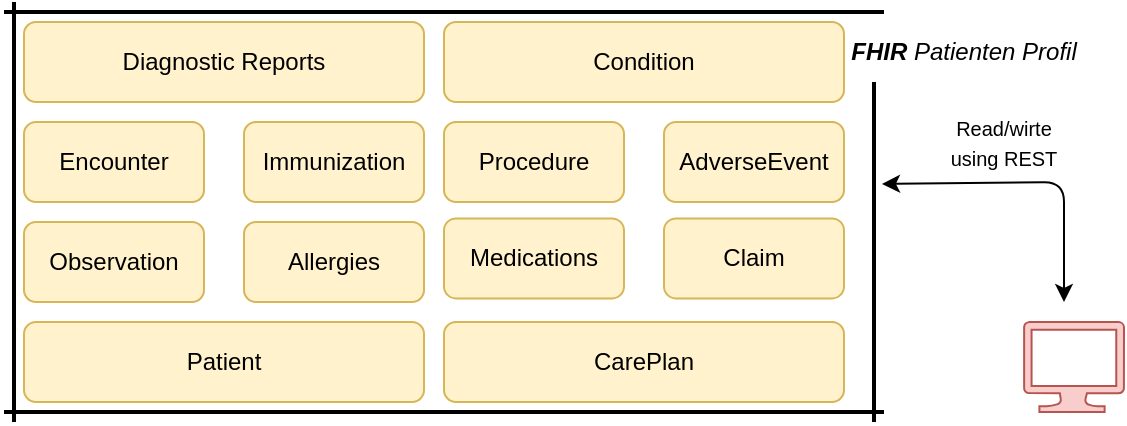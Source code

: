 <mxfile version="14.1.1" type="github">
  <diagram id="vKARxAbjLVexTtq7-mZn" name="Page-1">
    <mxGraphModel dx="485" dy="556" grid="1" gridSize="10" guides="1" tooltips="1" connect="1" arrows="1" fold="1" page="1" pageScale="1" pageWidth="827" pageHeight="1169" math="0" shadow="0">
      <root>
        <mxCell id="0" />
        <mxCell id="1" parent="0" />
        <mxCell id="ZwWkG_DAqcvmQ9jbDbZS-1" value="Diagnostic Reports" style="rounded=1;whiteSpace=wrap;html=1;fillColor=#fff2cc;strokeColor=#d6b656;" parent="1" vertex="1">
          <mxGeometry x="40" y="40" width="200" height="40" as="geometry" />
        </mxCell>
        <mxCell id="ZwWkG_DAqcvmQ9jbDbZS-2" value="Condition" style="rounded=1;whiteSpace=wrap;html=1;fillColor=#fff2cc;strokeColor=#d6b656;" parent="1" vertex="1">
          <mxGeometry x="250" y="40" width="200" height="40" as="geometry" />
        </mxCell>
        <mxCell id="ZwWkG_DAqcvmQ9jbDbZS-3" value="Encounter" style="rounded=1;whiteSpace=wrap;html=1;fillColor=#fff2cc;strokeColor=#d6b656;" parent="1" vertex="1">
          <mxGeometry x="40" y="90" width="90" height="40" as="geometry" />
        </mxCell>
        <mxCell id="ZwWkG_DAqcvmQ9jbDbZS-4" value="Procedure" style="rounded=1;whiteSpace=wrap;html=1;fillColor=#fff2cc;strokeColor=#d6b656;" parent="1" vertex="1">
          <mxGeometry x="250" y="90" width="90" height="40" as="geometry" />
        </mxCell>
        <mxCell id="ZwWkG_DAqcvmQ9jbDbZS-5" value="AdverseEvent" style="rounded=1;whiteSpace=wrap;html=1;fillColor=#fff2cc;strokeColor=#d6b656;" parent="1" vertex="1">
          <mxGeometry x="360" y="90" width="90" height="40" as="geometry" />
        </mxCell>
        <mxCell id="ZwWkG_DAqcvmQ9jbDbZS-6" value="Observation" style="rounded=1;whiteSpace=wrap;html=1;fillColor=#fff2cc;strokeColor=#d6b656;" parent="1" vertex="1">
          <mxGeometry x="40" y="140" width="90" height="40" as="geometry" />
        </mxCell>
        <mxCell id="ZwWkG_DAqcvmQ9jbDbZS-7" value="Allergies" style="rounded=1;whiteSpace=wrap;html=1;fillColor=#fff2cc;strokeColor=#d6b656;" parent="1" vertex="1">
          <mxGeometry x="150" y="140" width="90" height="40" as="geometry" />
        </mxCell>
        <mxCell id="ZwWkG_DAqcvmQ9jbDbZS-8" value="Medications" style="rounded=1;whiteSpace=wrap;html=1;fillColor=#fff2cc;strokeColor=#d6b656;" parent="1" vertex="1">
          <mxGeometry x="250" y="138.2" width="90" height="40" as="geometry" />
        </mxCell>
        <mxCell id="ZwWkG_DAqcvmQ9jbDbZS-9" value="Patient" style="rounded=1;whiteSpace=wrap;html=1;fillColor=#fff2cc;strokeColor=#d6b656;" parent="1" vertex="1">
          <mxGeometry x="40" y="190" width="200" height="40" as="geometry" />
        </mxCell>
        <mxCell id="ZwWkG_DAqcvmQ9jbDbZS-10" value="CarePlan" style="rounded=1;whiteSpace=wrap;html=1;fillColor=#fff2cc;strokeColor=#d6b656;" parent="1" vertex="1">
          <mxGeometry x="250" y="190" width="200" height="40" as="geometry" />
        </mxCell>
        <mxCell id="ZwWkG_DAqcvmQ9jbDbZS-12" value="" style="line;strokeWidth=2;direction=south;html=1;" parent="1" vertex="1">
          <mxGeometry x="30" y="30" width="10" height="210" as="geometry" />
        </mxCell>
        <mxCell id="ZwWkG_DAqcvmQ9jbDbZS-14" value="" style="line;strokeWidth=2;direction=south;html=1;" parent="1" vertex="1">
          <mxGeometry x="460" y="70" width="10" height="170" as="geometry" />
        </mxCell>
        <mxCell id="ZwWkG_DAqcvmQ9jbDbZS-15" value="" style="line;strokeWidth=2;html=1;" parent="1" vertex="1">
          <mxGeometry x="30" y="30" width="440" height="10" as="geometry" />
        </mxCell>
        <mxCell id="ZwWkG_DAqcvmQ9jbDbZS-16" value="" style="line;strokeWidth=2;html=1;" parent="1" vertex="1">
          <mxGeometry x="30" y="230" width="440" height="10" as="geometry" />
        </mxCell>
        <mxCell id="ZwWkG_DAqcvmQ9jbDbZS-18" value="&lt;i&gt;&lt;b&gt;FHIR&lt;/b&gt; Patienten Profil&lt;/i&gt;" style="text;html=1;strokeColor=none;fillColor=none;align=center;verticalAlign=middle;whiteSpace=wrap;rounded=0;" parent="1" vertex="1">
          <mxGeometry x="440" y="30" width="140" height="50" as="geometry" />
        </mxCell>
        <mxCell id="ZwWkG_DAqcvmQ9jbDbZS-20" value="" style="endArrow=classic;startArrow=classic;html=1;exitX=0.3;exitY=0.1;exitDx=0;exitDy=0;exitPerimeter=0;" parent="1" source="ZwWkG_DAqcvmQ9jbDbZS-14" edge="1">
          <mxGeometry width="50" height="50" relative="1" as="geometry">
            <mxPoint x="469" y="160" as="sourcePoint" />
            <mxPoint x="560" y="180" as="targetPoint" />
            <Array as="points">
              <mxPoint x="560" y="120" />
            </Array>
          </mxGeometry>
        </mxCell>
        <mxCell id="ZwWkG_DAqcvmQ9jbDbZS-29" value="&lt;font style=&quot;font-size: 10px&quot;&gt;Read/wirte&lt;br&gt;using REST&lt;br&gt;&lt;/font&gt;" style="text;html=1;strokeColor=none;fillColor=none;align=center;verticalAlign=middle;whiteSpace=wrap;rounded=0;" parent="1" vertex="1">
          <mxGeometry x="480" y="100" width="100" as="geometry" />
        </mxCell>
        <mxCell id="EBEgYYdUMe3ZlOHBspKI-1" value="Immunization" style="rounded=1;whiteSpace=wrap;html=1;fillColor=#fff2cc;strokeColor=#d6b656;" vertex="1" parent="1">
          <mxGeometry x="150" y="90" width="90" height="40" as="geometry" />
        </mxCell>
        <mxCell id="EBEgYYdUMe3ZlOHBspKI-2" value="Claim" style="rounded=1;whiteSpace=wrap;html=1;fillColor=#fff2cc;strokeColor=#d6b656;" vertex="1" parent="1">
          <mxGeometry x="360" y="138.2" width="90" height="40" as="geometry" />
        </mxCell>
        <mxCell id="EBEgYYdUMe3ZlOHBspKI-3" value="" style="verticalLabelPosition=bottom;html=1;verticalAlign=top;align=center;strokeColor=#b85450;fillColor=#f8cecc;shape=mxgraph.azure.computer;pointerEvents=1;" vertex="1" parent="1">
          <mxGeometry x="540" y="190" width="50" height="45" as="geometry" />
        </mxCell>
      </root>
    </mxGraphModel>
  </diagram>
</mxfile>

